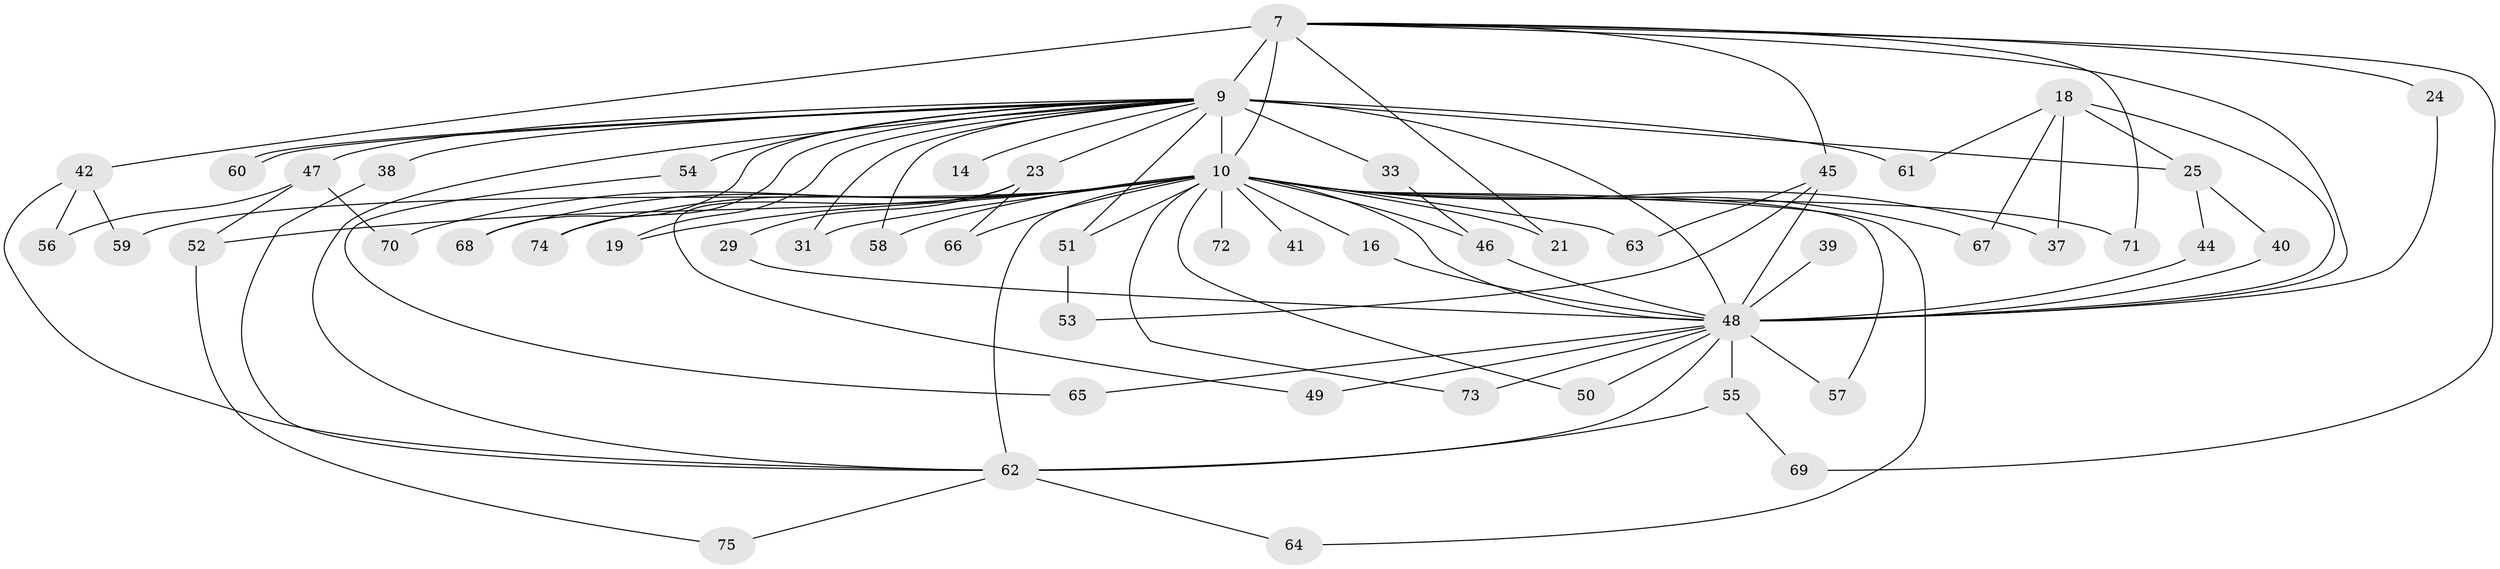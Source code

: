 // original degree distribution, {11: 0.013333333333333334, 22: 0.04, 19: 0.013333333333333334, 20: 0.013333333333333334, 16: 0.013333333333333334, 14: 0.02666666666666667, 18: 0.013333333333333334, 3: 0.12, 5: 0.013333333333333334, 4: 0.12, 2: 0.5733333333333334, 6: 0.04}
// Generated by graph-tools (version 1.1) at 2025/49/03/04/25 21:49:07]
// undirected, 52 vertices, 95 edges
graph export_dot {
graph [start="1"]
  node [color=gray90,style=filled];
  7 [super="+1"];
  9 [super="+5+6"];
  10 [super="+2+8"];
  14;
  16;
  18;
  19;
  21;
  23;
  24;
  25;
  29;
  31 [super="+27"];
  33;
  37;
  38 [super="+32"];
  39;
  40;
  41;
  42;
  44;
  45;
  46 [super="+22"];
  47;
  48 [super="+11+4+34"];
  49;
  50;
  51 [super="+28+35"];
  52 [super="+36"];
  53;
  54;
  55;
  56;
  57;
  58;
  59;
  60;
  61;
  62 [super="+43+12+13"];
  63;
  64;
  65;
  66 [super="+15"];
  67;
  68;
  69;
  70;
  71;
  72;
  73;
  74;
  75;
  7 -- 9 [weight=6];
  7 -- 10 [weight=6];
  7 -- 42;
  7 -- 45;
  7 -- 69;
  7 -- 71;
  7 -- 21;
  7 -- 24;
  7 -- 48 [weight=5];
  9 -- 10 [weight=9];
  9 -- 23;
  9 -- 54 [weight=2];
  9 -- 58;
  9 -- 60;
  9 -- 60;
  9 -- 68;
  9 -- 38 [weight=2];
  9 -- 74;
  9 -- 47;
  9 -- 19;
  9 -- 31;
  9 -- 33;
  9 -- 14;
  9 -- 25;
  9 -- 61;
  9 -- 51;
  9 -- 48 [weight=7];
  9 -- 62;
  10 -- 19;
  10 -- 31 [weight=2];
  10 -- 41 [weight=2];
  10 -- 50;
  10 -- 51 [weight=3];
  10 -- 62 [weight=3];
  10 -- 64;
  10 -- 72 [weight=2];
  10 -- 68;
  10 -- 73;
  10 -- 74;
  10 -- 16;
  10 -- 52 [weight=4];
  10 -- 57;
  10 -- 63;
  10 -- 46;
  10 -- 66 [weight=3];
  10 -- 67;
  10 -- 70;
  10 -- 71;
  10 -- 21;
  10 -- 37;
  10 -- 58;
  10 -- 59;
  10 -- 48 [weight=8];
  16 -- 48;
  18 -- 25;
  18 -- 37;
  18 -- 61;
  18 -- 67;
  18 -- 48 [weight=2];
  23 -- 29;
  23 -- 49;
  23 -- 66;
  24 -- 48;
  25 -- 40;
  25 -- 44;
  29 -- 48;
  33 -- 46;
  38 -- 62;
  39 -- 48 [weight=2];
  40 -- 48;
  42 -- 56;
  42 -- 59;
  42 -- 62;
  44 -- 48;
  45 -- 53;
  45 -- 63;
  45 -- 48;
  46 -- 48 [weight=2];
  47 -- 56;
  47 -- 70;
  47 -- 52;
  48 -- 65;
  48 -- 73;
  48 -- 49;
  48 -- 50;
  48 -- 55;
  48 -- 57;
  48 -- 62 [weight=2];
  51 -- 53;
  52 -- 75;
  54 -- 65;
  55 -- 69;
  55 -- 62;
  62 -- 75;
  62 -- 64;
}
